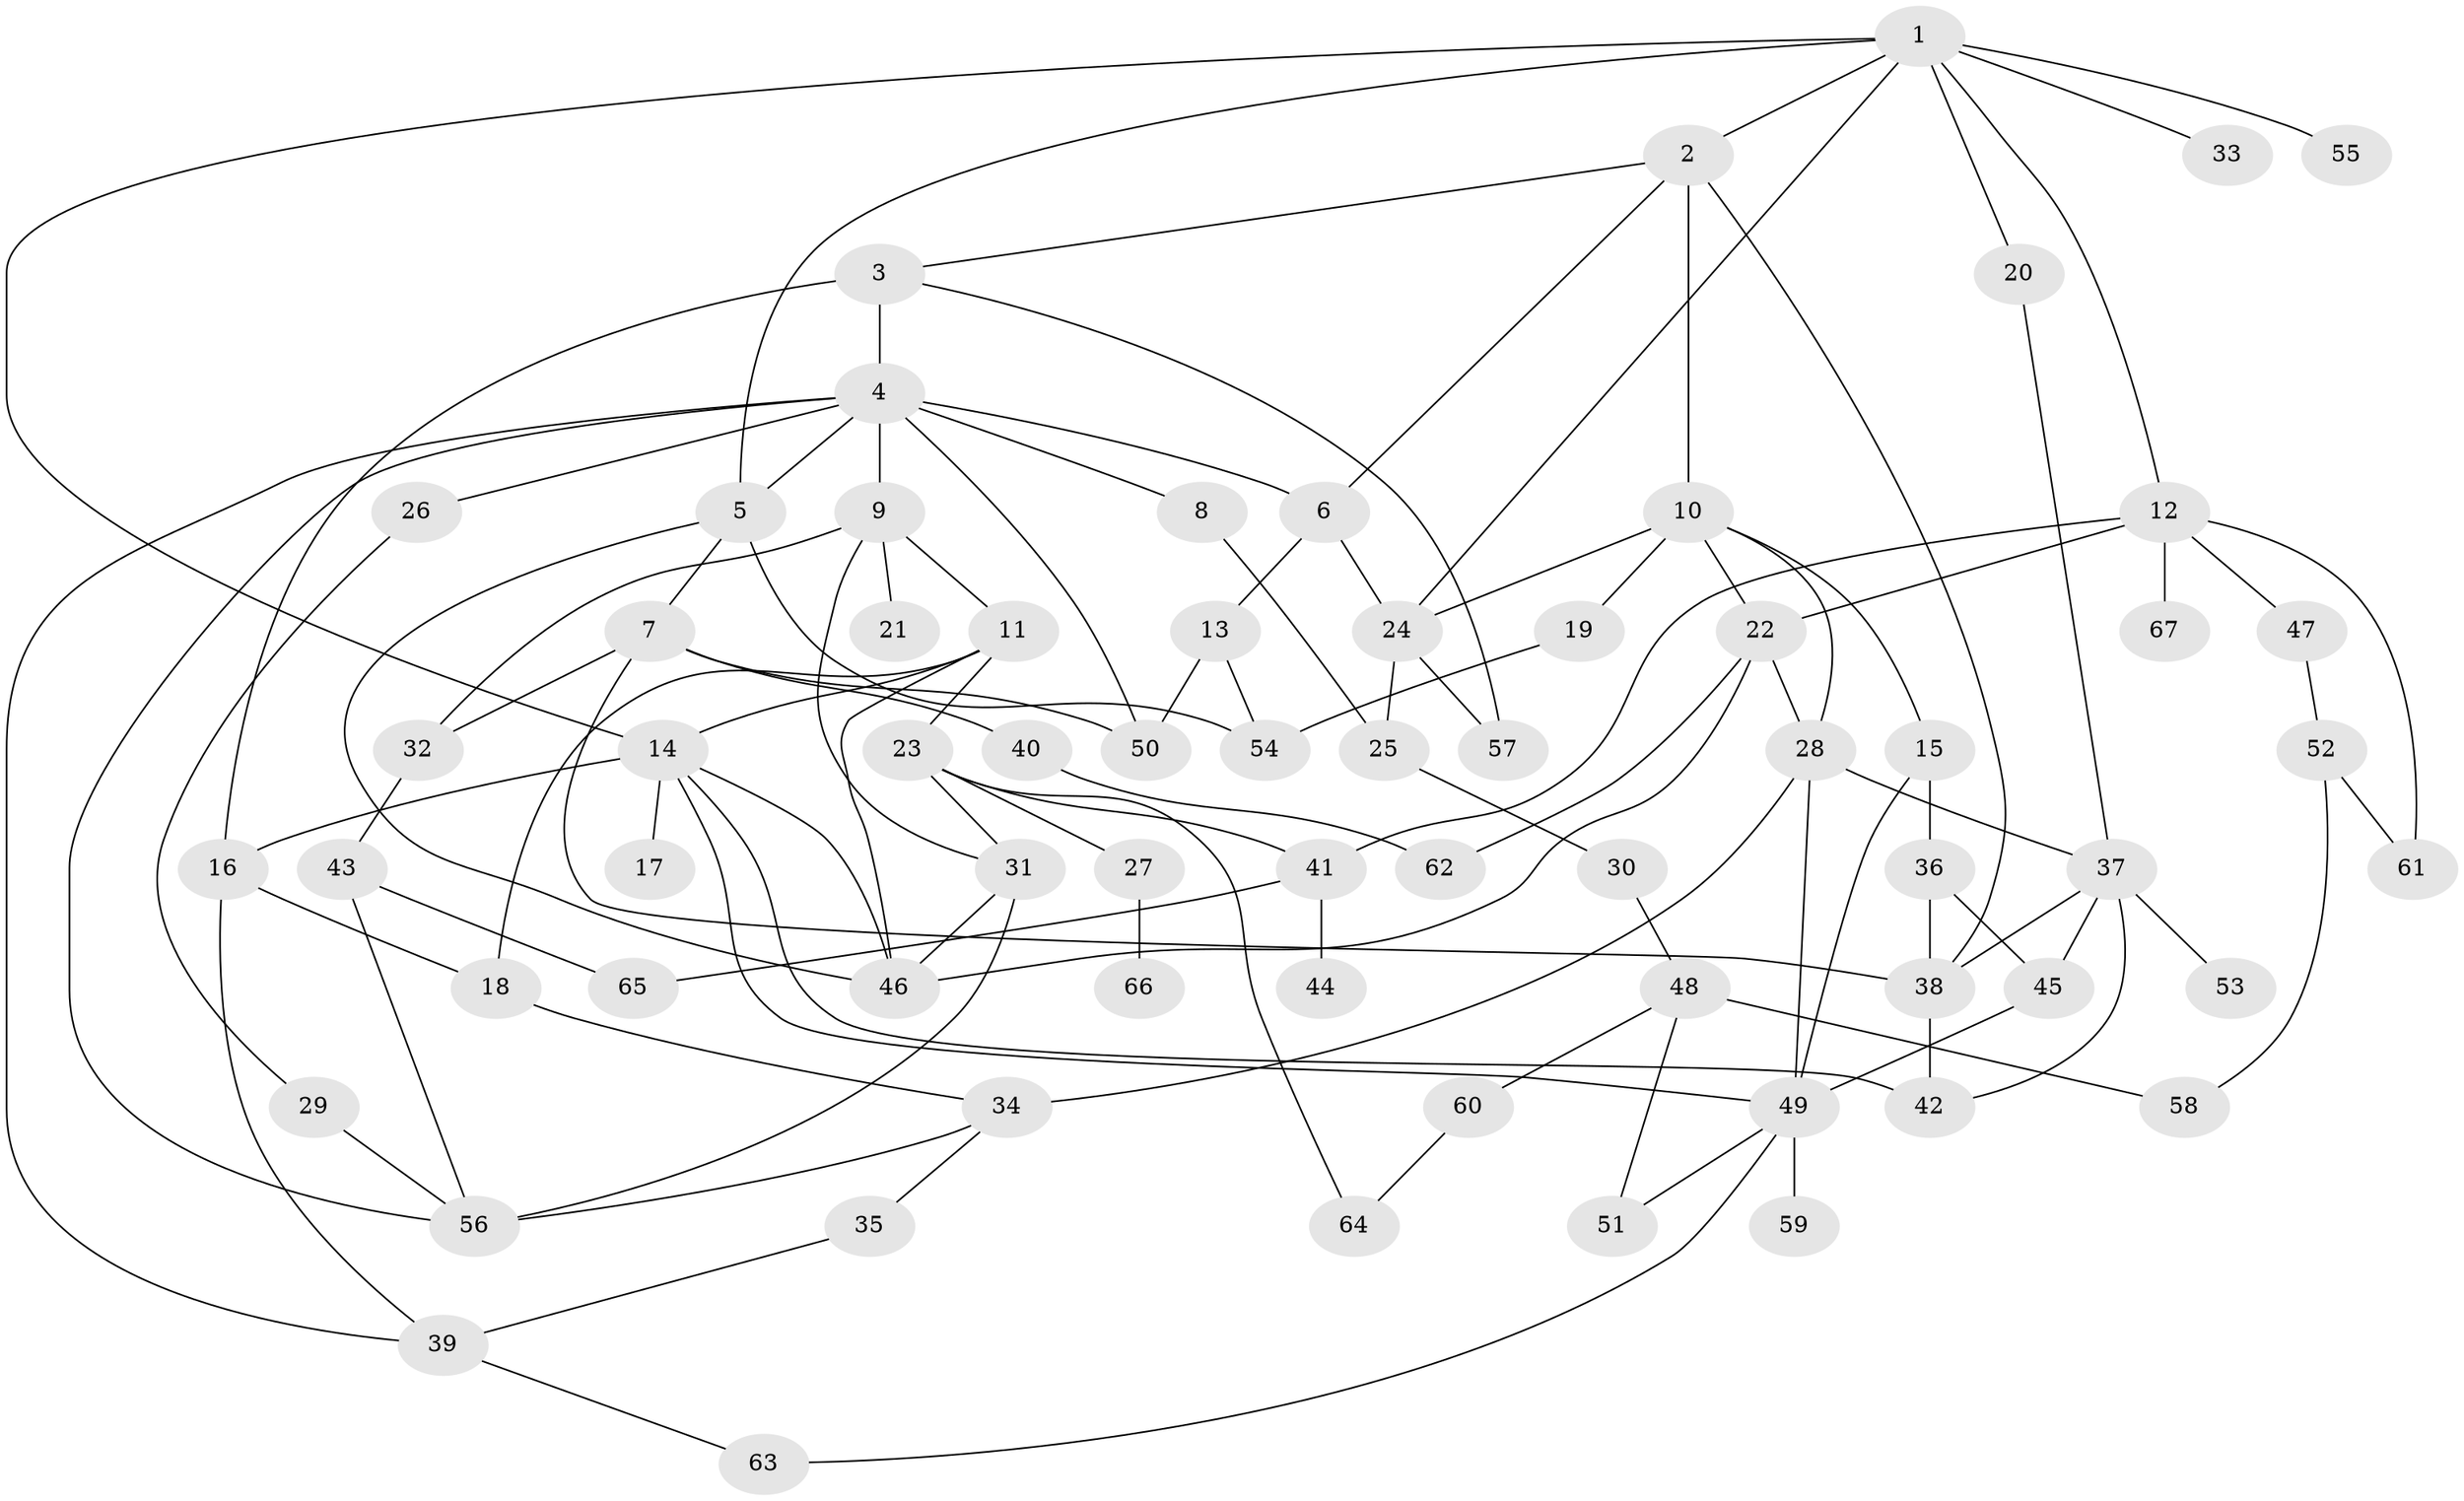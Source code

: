// original degree distribution, {9: 0.007518796992481203, 5: 0.06015037593984962, 8: 0.015037593984962405, 3: 0.24060150375939848, 4: 0.12030075187969924, 6: 0.022556390977443608, 7: 0.022556390977443608, 2: 0.2706766917293233, 1: 0.24060150375939848}
// Generated by graph-tools (version 1.1) at 2025/48/03/04/25 22:48:47]
// undirected, 67 vertices, 112 edges
graph export_dot {
  node [color=gray90,style=filled];
  1;
  2;
  3;
  4;
  5;
  6;
  7;
  8;
  9;
  10;
  11;
  12;
  13;
  14;
  15;
  16;
  17;
  18;
  19;
  20;
  21;
  22;
  23;
  24;
  25;
  26;
  27;
  28;
  29;
  30;
  31;
  32;
  33;
  34;
  35;
  36;
  37;
  38;
  39;
  40;
  41;
  42;
  43;
  44;
  45;
  46;
  47;
  48;
  49;
  50;
  51;
  52;
  53;
  54;
  55;
  56;
  57;
  58;
  59;
  60;
  61;
  62;
  63;
  64;
  65;
  66;
  67;
  1 -- 2 [weight=1.0];
  1 -- 5 [weight=1.0];
  1 -- 12 [weight=1.0];
  1 -- 14 [weight=1.0];
  1 -- 20 [weight=1.0];
  1 -- 24 [weight=1.0];
  1 -- 33 [weight=1.0];
  1 -- 55 [weight=1.0];
  2 -- 3 [weight=1.0];
  2 -- 6 [weight=1.0];
  2 -- 10 [weight=1.0];
  2 -- 38 [weight=1.0];
  3 -- 4 [weight=2.0];
  3 -- 16 [weight=1.0];
  3 -- 57 [weight=1.0];
  4 -- 5 [weight=1.0];
  4 -- 6 [weight=1.0];
  4 -- 8 [weight=1.0];
  4 -- 9 [weight=1.0];
  4 -- 26 [weight=1.0];
  4 -- 39 [weight=1.0];
  4 -- 50 [weight=1.0];
  4 -- 56 [weight=1.0];
  5 -- 7 [weight=1.0];
  5 -- 46 [weight=1.0];
  5 -- 54 [weight=1.0];
  6 -- 13 [weight=1.0];
  6 -- 24 [weight=1.0];
  7 -- 32 [weight=1.0];
  7 -- 38 [weight=1.0];
  7 -- 40 [weight=1.0];
  7 -- 50 [weight=1.0];
  8 -- 25 [weight=1.0];
  9 -- 11 [weight=1.0];
  9 -- 21 [weight=1.0];
  9 -- 31 [weight=1.0];
  9 -- 32 [weight=1.0];
  10 -- 15 [weight=1.0];
  10 -- 19 [weight=1.0];
  10 -- 22 [weight=1.0];
  10 -- 24 [weight=2.0];
  10 -- 28 [weight=1.0];
  11 -- 14 [weight=1.0];
  11 -- 18 [weight=2.0];
  11 -- 23 [weight=1.0];
  11 -- 46 [weight=1.0];
  12 -- 22 [weight=1.0];
  12 -- 41 [weight=1.0];
  12 -- 47 [weight=1.0];
  12 -- 61 [weight=1.0];
  12 -- 67 [weight=1.0];
  13 -- 50 [weight=1.0];
  13 -- 54 [weight=1.0];
  14 -- 16 [weight=1.0];
  14 -- 17 [weight=1.0];
  14 -- 42 [weight=1.0];
  14 -- 46 [weight=2.0];
  14 -- 49 [weight=1.0];
  15 -- 36 [weight=1.0];
  15 -- 49 [weight=1.0];
  16 -- 18 [weight=1.0];
  16 -- 39 [weight=1.0];
  18 -- 34 [weight=1.0];
  19 -- 54 [weight=1.0];
  20 -- 37 [weight=1.0];
  22 -- 28 [weight=1.0];
  22 -- 46 [weight=1.0];
  22 -- 62 [weight=1.0];
  23 -- 27 [weight=1.0];
  23 -- 31 [weight=1.0];
  23 -- 41 [weight=1.0];
  23 -- 64 [weight=1.0];
  24 -- 25 [weight=1.0];
  24 -- 57 [weight=1.0];
  25 -- 30 [weight=1.0];
  26 -- 29 [weight=1.0];
  27 -- 66 [weight=1.0];
  28 -- 34 [weight=1.0];
  28 -- 37 [weight=1.0];
  28 -- 49 [weight=1.0];
  29 -- 56 [weight=1.0];
  30 -- 48 [weight=1.0];
  31 -- 46 [weight=1.0];
  31 -- 56 [weight=1.0];
  32 -- 43 [weight=1.0];
  34 -- 35 [weight=1.0];
  34 -- 56 [weight=2.0];
  35 -- 39 [weight=1.0];
  36 -- 38 [weight=1.0];
  36 -- 45 [weight=1.0];
  37 -- 38 [weight=1.0];
  37 -- 42 [weight=1.0];
  37 -- 45 [weight=1.0];
  37 -- 53 [weight=1.0];
  38 -- 42 [weight=2.0];
  39 -- 63 [weight=1.0];
  40 -- 62 [weight=1.0];
  41 -- 44 [weight=1.0];
  41 -- 65 [weight=1.0];
  43 -- 56 [weight=1.0];
  43 -- 65 [weight=1.0];
  45 -- 49 [weight=1.0];
  47 -- 52 [weight=1.0];
  48 -- 51 [weight=1.0];
  48 -- 58 [weight=1.0];
  48 -- 60 [weight=1.0];
  49 -- 51 [weight=1.0];
  49 -- 59 [weight=3.0];
  49 -- 63 [weight=1.0];
  52 -- 58 [weight=1.0];
  52 -- 61 [weight=1.0];
  60 -- 64 [weight=1.0];
}
